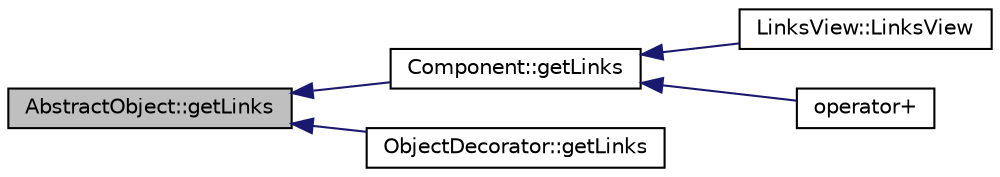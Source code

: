 digraph "AbstractObject::getLinks"
{
  edge [fontname="Helvetica",fontsize="10",labelfontname="Helvetica",labelfontsize="10"];
  node [fontname="Helvetica",fontsize="10",shape=record];
  rankdir="LR";
  Node1 [label="AbstractObject::getLinks",height=0.2,width=0.4,color="black", fillcolor="grey75", style="filled" fontcolor="black"];
  Node1 -> Node2 [dir="back",color="midnightblue",fontsize="10",style="solid",fontname="Helvetica"];
  Node2 [label="Component::getLinks",height=0.2,width=0.4,color="black", fillcolor="white", style="filled",URL="$classComponent.html#a49bda799c32846b690940adc73ef49a0"];
  Node2 -> Node3 [dir="back",color="midnightblue",fontsize="10",style="solid",fontname="Helvetica"];
  Node3 [label="LinksView::LinksView",height=0.2,width=0.4,color="black", fillcolor="white", style="filled",URL="$classLinksView.html#ac098d8856f85d764e3dbad57be30e8da"];
  Node2 -> Node4 [dir="back",color="midnightblue",fontsize="10",style="solid",fontname="Helvetica"];
  Node4 [label="operator+",height=0.2,width=0.4,color="black", fillcolor="white", style="filled",URL="$Union_8h.html#a4bd396e9dea95407a61ac9b4b079c063"];
  Node1 -> Node5 [dir="back",color="midnightblue",fontsize="10",style="solid",fontname="Helvetica"];
  Node5 [label="ObjectDecorator::getLinks",height=0.2,width=0.4,color="black", fillcolor="white", style="filled",URL="$classObjectDecorator.html#a18e900d54dd55ef2c5b69eac53272258"];
}
